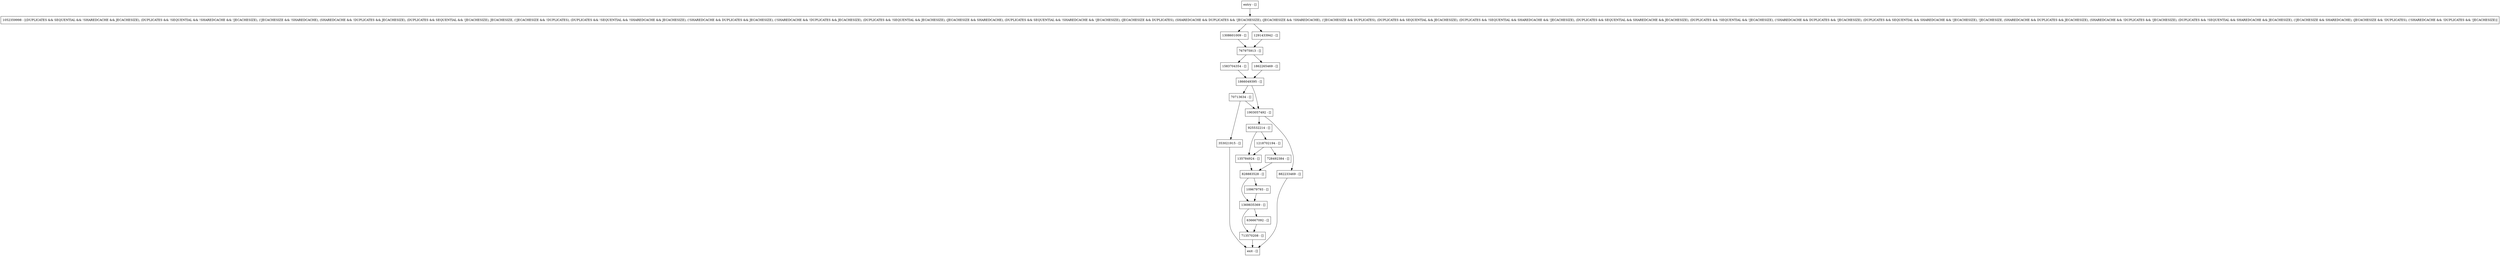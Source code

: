 digraph serializeLN {
node [shape=record];
353021915 [label="353021915 - []"];
1218702194 [label="1218702194 - []"];
925532214 [label="925532214 - []"];
1583704354 [label="1583704354 - []"];
70713634 [label="70713634 - []"];
1903057492 [label="1903057492 - []"];
828883528 [label="828883528 - []"];
1308601009 [label="1308601009 - []"];
1862265469 [label="1862265469 - []"];
1369835369 [label="1369835369 - []"];
109679793 [label="109679793 - []"];
entry [label="entry - []"];
exit [label="exit - []"];
767975913 [label="767975913 - []"];
1866049395 [label="1866049395 - []"];
1052359998 [label="1052359998 - [(DUPLICATES && SEQUENTIAL && !SHAREDCACHE && JECACHESIZE), (DUPLICATES && !SEQUENTIAL && !SHAREDCACHE && !JECACHESIZE), (!JECACHESIZE && !SHAREDCACHE), (SHAREDCACHE && !DUPLICATES && JECACHESIZE), (DUPLICATES && SEQUENTIAL && !JECACHESIZE), JECACHESIZE, (!JECACHESIZE && !DUPLICATES), (DUPLICATES && !SEQUENTIAL && !SHAREDCACHE && JECACHESIZE), (!SHAREDCACHE && DUPLICATES && JECACHESIZE), (!SHAREDCACHE && !DUPLICATES && JECACHESIZE), (DUPLICATES && !SEQUENTIAL && JECACHESIZE), (JECACHESIZE && SHAREDCACHE), (DUPLICATES && SEQUENTIAL && !SHAREDCACHE && !JECACHESIZE), (JECACHESIZE && DUPLICATES), (SHAREDCACHE && DUPLICATES && !JECACHESIZE), (JECACHESIZE && !SHAREDCACHE), (!JECACHESIZE && DUPLICATES), (DUPLICATES && SEQUENTIAL && JECACHESIZE), (DUPLICATES && !SEQUENTIAL && SHAREDCACHE && !JECACHESIZE), (DUPLICATES && SEQUENTIAL && SHAREDCACHE && JECACHESIZE), (DUPLICATES && !SEQUENTIAL && !JECACHESIZE), (!SHAREDCACHE && DUPLICATES && !JECACHESIZE), (DUPLICATES && SEQUENTIAL && SHAREDCACHE && !JECACHESIZE), !JECACHESIZE, (SHAREDCACHE && DUPLICATES && JECACHESIZE), (SHAREDCACHE && !DUPLICATES && !JECACHESIZE), (DUPLICATES && !SEQUENTIAL && SHAREDCACHE && JECACHESIZE), (!JECACHESIZE && SHAREDCACHE), (JECACHESIZE && !DUPLICATES), (!SHAREDCACHE && !DUPLICATES && !JECACHESIZE)]"];
135784924 [label="135784924 - []"];
713570208 [label="713570208 - []"];
882233469 [label="882233469 - []"];
728492384 [label="728492384 - []"];
1291433942 [label="1291433942 - []"];
636667092 [label="636667092 - []"];
entry;
exit;
353021915 -> exit;
1218702194 -> 135784924;
1218702194 -> 728492384;
925532214 -> 1218702194;
925532214 -> 135784924;
1583704354 -> 1866049395;
70713634 -> 353021915;
70713634 -> 1903057492;
1903057492 -> 925532214;
1903057492 -> 882233469;
828883528 -> 1369835369;
828883528 -> 109679793;
1308601009 -> 767975913;
1862265469 -> 1866049395;
1369835369 -> 713570208;
1369835369 -> 636667092;
109679793 -> 1369835369;
entry -> 1052359998;
767975913 -> 1583704354;
767975913 -> 1862265469;
1866049395 -> 70713634;
1866049395 -> 1903057492;
1052359998 -> 1308601009;
1052359998 -> 1291433942;
135784924 -> 828883528;
713570208 -> exit;
882233469 -> exit;
728492384 -> 828883528;
1291433942 -> 767975913;
636667092 -> 713570208;
}
